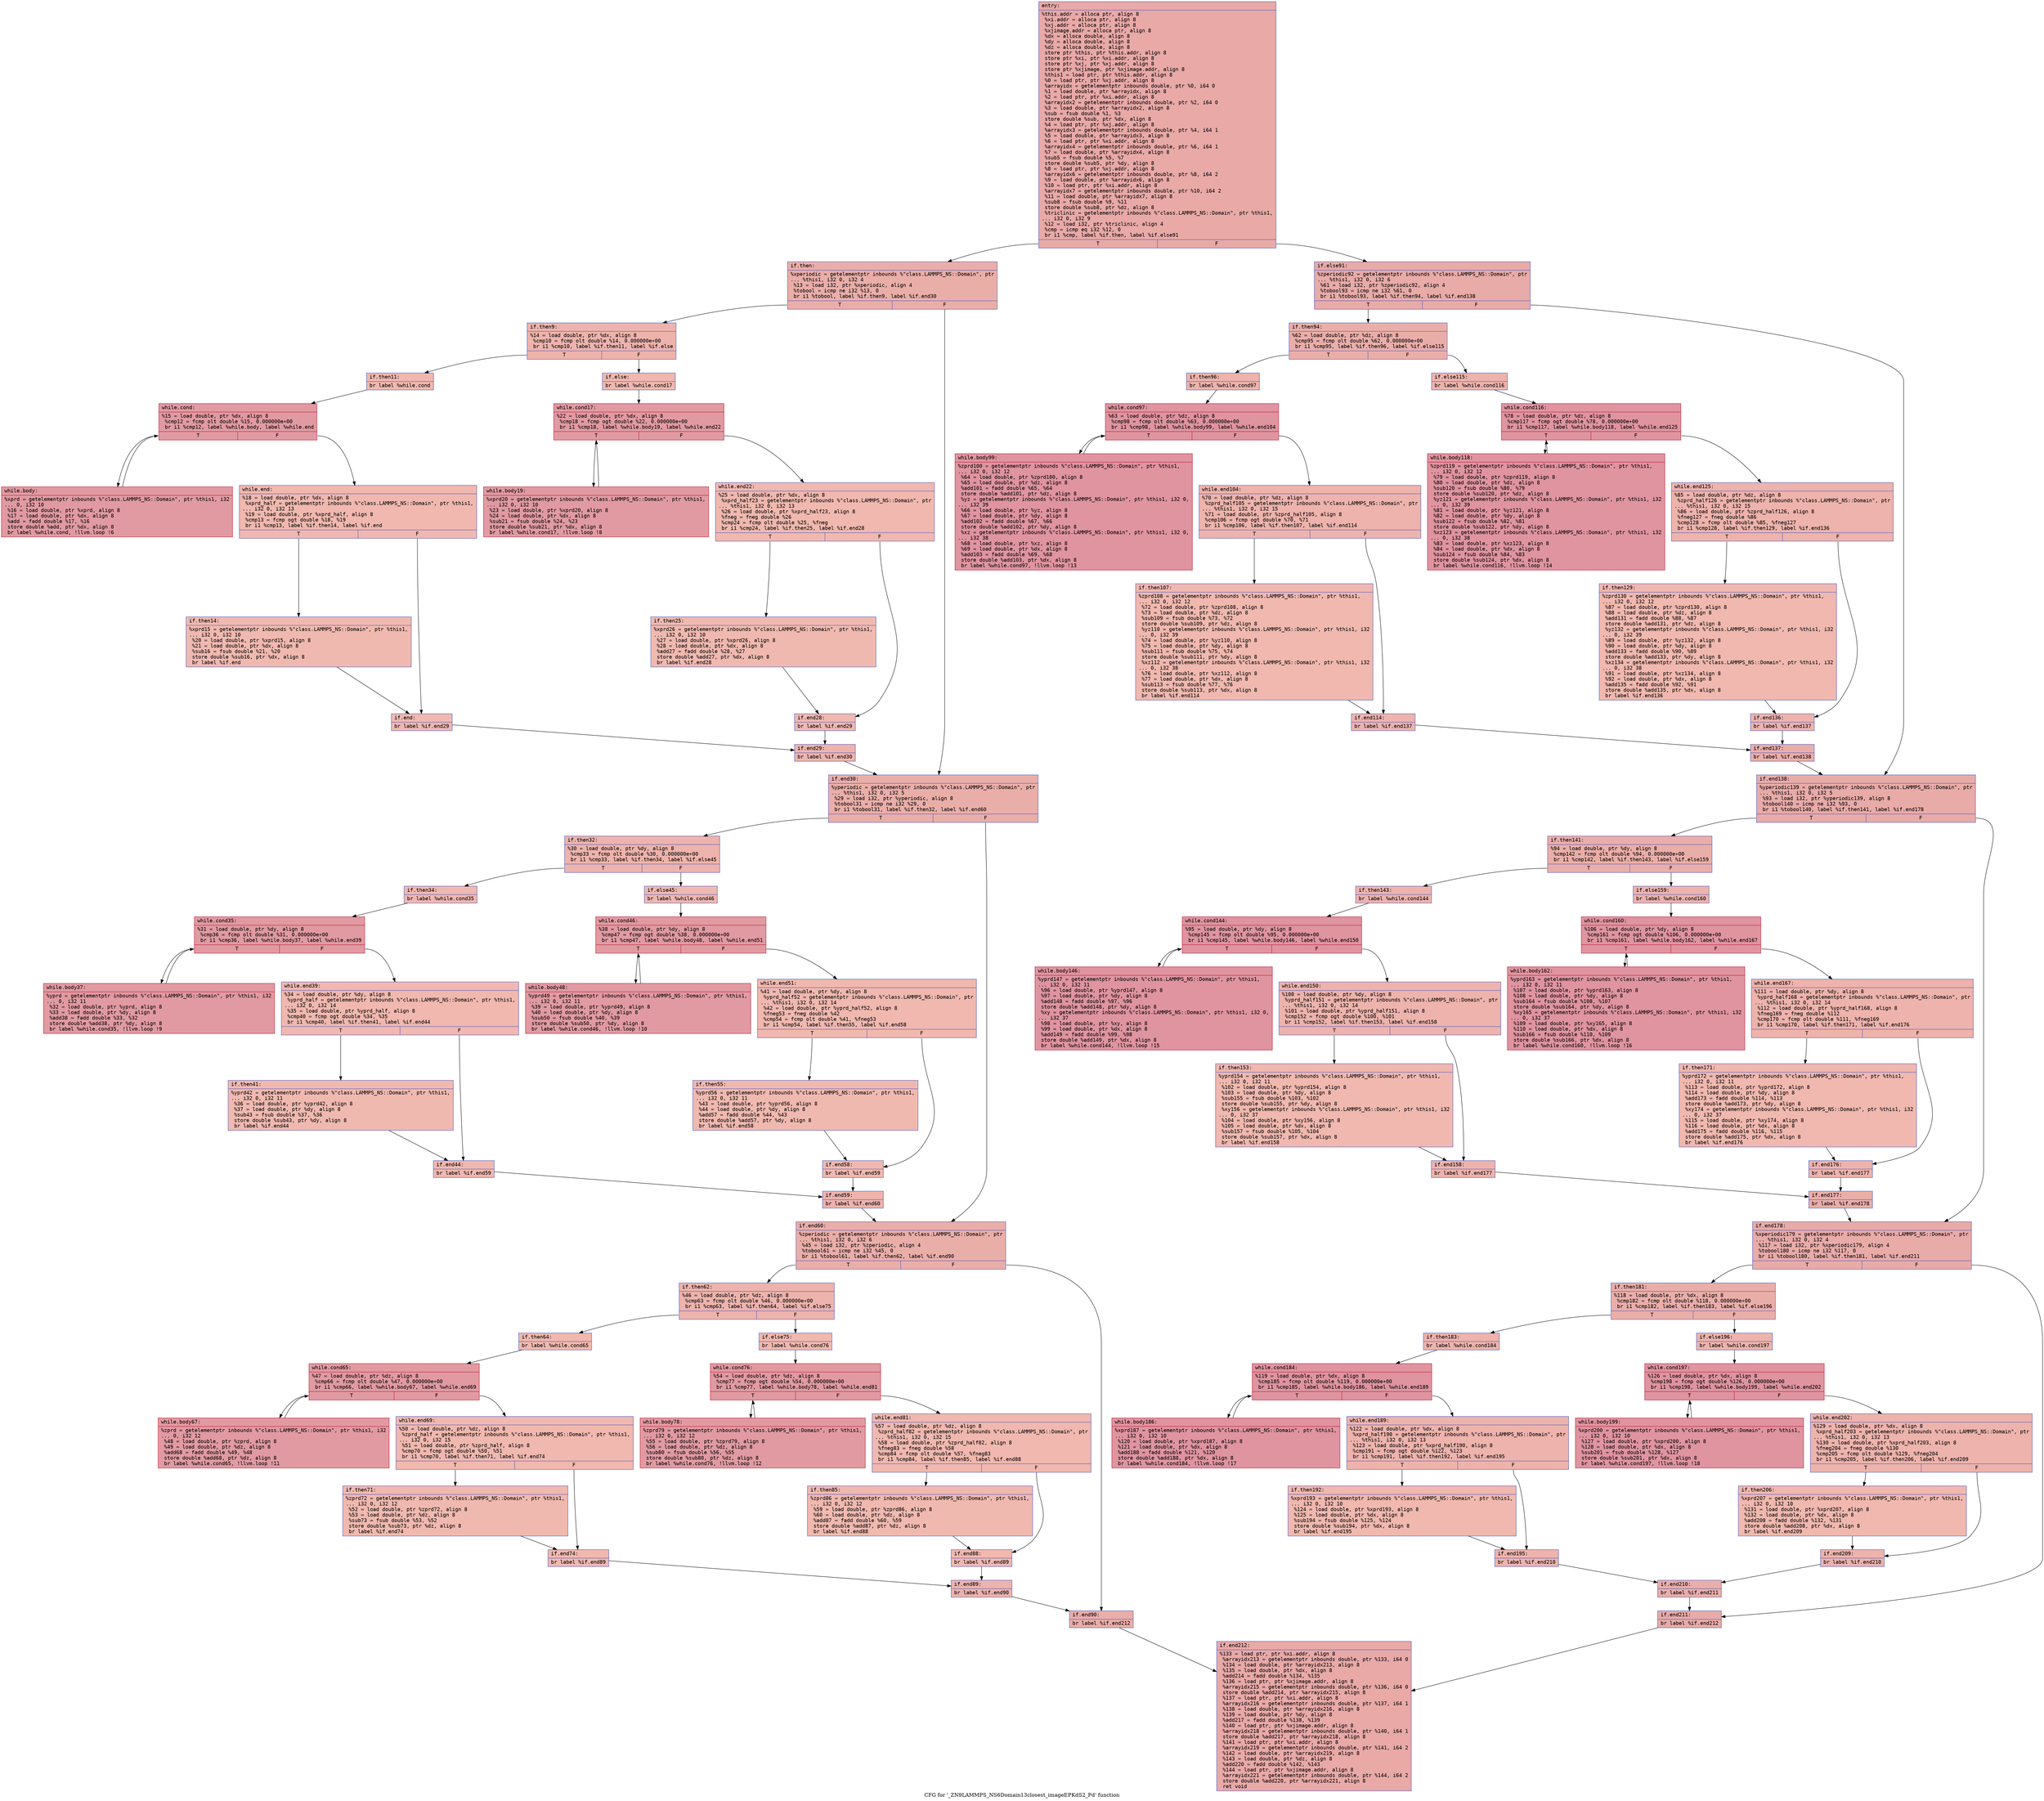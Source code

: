 digraph "CFG for '_ZN9LAMMPS_NS6Domain13closest_imageEPKdS2_Pd' function" {
	label="CFG for '_ZN9LAMMPS_NS6Domain13closest_imageEPKdS2_Pd' function";

	Node0x561837d43e70 [shape=record,color="#3d50c3ff", style=filled, fillcolor="#ca3b3770" fontname="Courier",label="{entry:\l|  %this.addr = alloca ptr, align 8\l  %xi.addr = alloca ptr, align 8\l  %xj.addr = alloca ptr, align 8\l  %xjimage.addr = alloca ptr, align 8\l  %dx = alloca double, align 8\l  %dy = alloca double, align 8\l  %dz = alloca double, align 8\l  store ptr %this, ptr %this.addr, align 8\l  store ptr %xi, ptr %xi.addr, align 8\l  store ptr %xj, ptr %xj.addr, align 8\l  store ptr %xjimage, ptr %xjimage.addr, align 8\l  %this1 = load ptr, ptr %this.addr, align 8\l  %0 = load ptr, ptr %xj.addr, align 8\l  %arrayidx = getelementptr inbounds double, ptr %0, i64 0\l  %1 = load double, ptr %arrayidx, align 8\l  %2 = load ptr, ptr %xi.addr, align 8\l  %arrayidx2 = getelementptr inbounds double, ptr %2, i64 0\l  %3 = load double, ptr %arrayidx2, align 8\l  %sub = fsub double %1, %3\l  store double %sub, ptr %dx, align 8\l  %4 = load ptr, ptr %xj.addr, align 8\l  %arrayidx3 = getelementptr inbounds double, ptr %4, i64 1\l  %5 = load double, ptr %arrayidx3, align 8\l  %6 = load ptr, ptr %xi.addr, align 8\l  %arrayidx4 = getelementptr inbounds double, ptr %6, i64 1\l  %7 = load double, ptr %arrayidx4, align 8\l  %sub5 = fsub double %5, %7\l  store double %sub5, ptr %dy, align 8\l  %8 = load ptr, ptr %xj.addr, align 8\l  %arrayidx6 = getelementptr inbounds double, ptr %8, i64 2\l  %9 = load double, ptr %arrayidx6, align 8\l  %10 = load ptr, ptr %xi.addr, align 8\l  %arrayidx7 = getelementptr inbounds double, ptr %10, i64 2\l  %11 = load double, ptr %arrayidx7, align 8\l  %sub8 = fsub double %9, %11\l  store double %sub8, ptr %dz, align 8\l  %triclinic = getelementptr inbounds %\"class.LAMMPS_NS::Domain\", ptr %this1,\l... i32 0, i32 9\l  %12 = load i32, ptr %triclinic, align 4\l  %cmp = icmp eq i32 %12, 0\l  br i1 %cmp, label %if.then, label %if.else91\l|{<s0>T|<s1>F}}"];
	Node0x561837d43e70:s0 -> Node0x561837d477f0[tooltip="entry -> if.then\nProbability 37.50%" ];
	Node0x561837d43e70:s1 -> Node0x561837d46560[tooltip="entry -> if.else91\nProbability 62.50%" ];
	Node0x561837d477f0 [shape=record,color="#3d50c3ff", style=filled, fillcolor="#d0473d70" fontname="Courier",label="{if.then:\l|  %xperiodic = getelementptr inbounds %\"class.LAMMPS_NS::Domain\", ptr\l... %this1, i32 0, i32 4\l  %13 = load i32, ptr %xperiodic, align 4\l  %tobool = icmp ne i32 %13, 0\l  br i1 %tobool, label %if.then9, label %if.end30\l|{<s0>T|<s1>F}}"];
	Node0x561837d477f0:s0 -> Node0x561837d47d50[tooltip="if.then -> if.then9\nProbability 62.50%" ];
	Node0x561837d477f0:s1 -> Node0x561837d47dd0[tooltip="if.then -> if.end30\nProbability 37.50%" ];
	Node0x561837d47d50 [shape=record,color="#3d50c3ff", style=filled, fillcolor="#d6524470" fontname="Courier",label="{if.then9:\l|  %14 = load double, ptr %dx, align 8\l  %cmp10 = fcmp olt double %14, 0.000000e+00\l  br i1 %cmp10, label %if.then11, label %if.else\l|{<s0>T|<s1>F}}"];
	Node0x561837d47d50:s0 -> Node0x561837d48010[tooltip="if.then9 -> if.then11\nProbability 50.00%" ];
	Node0x561837d47d50:s1 -> Node0x561837d48090[tooltip="if.then9 -> if.else\nProbability 50.00%" ];
	Node0x561837d48010 [shape=record,color="#3d50c3ff", style=filled, fillcolor="#dc5d4a70" fontname="Courier",label="{if.then11:\l|  br label %while.cond\l}"];
	Node0x561837d48010 -> Node0x561837d481b0[tooltip="if.then11 -> while.cond\nProbability 100.00%" ];
	Node0x561837d481b0 [shape=record,color="#b70d28ff", style=filled, fillcolor="#bb1b2c70" fontname="Courier",label="{while.cond:\l|  %15 = load double, ptr %dx, align 8\l  %cmp12 = fcmp olt double %15, 0.000000e+00\l  br i1 %cmp12, label %while.body, label %while.end\l|{<s0>T|<s1>F}}"];
	Node0x561837d481b0:s0 -> Node0x561837d483d0[tooltip="while.cond -> while.body\nProbability 96.88%" ];
	Node0x561837d481b0:s1 -> Node0x561837d48450[tooltip="while.cond -> while.end\nProbability 3.12%" ];
	Node0x561837d483d0 [shape=record,color="#b70d28ff", style=filled, fillcolor="#bb1b2c70" fontname="Courier",label="{while.body:\l|  %xprd = getelementptr inbounds %\"class.LAMMPS_NS::Domain\", ptr %this1, i32\l... 0, i32 10\l  %16 = load double, ptr %xprd, align 8\l  %17 = load double, ptr %dx, align 8\l  %add = fadd double %17, %16\l  store double %add, ptr %dx, align 8\l  br label %while.cond, !llvm.loop !6\l}"];
	Node0x561837d483d0 -> Node0x561837d481b0[tooltip="while.body -> while.cond\nProbability 100.00%" ];
	Node0x561837d48450 [shape=record,color="#3d50c3ff", style=filled, fillcolor="#dc5d4a70" fontname="Courier",label="{while.end:\l|  %18 = load double, ptr %dx, align 8\l  %xprd_half = getelementptr inbounds %\"class.LAMMPS_NS::Domain\", ptr %this1,\l... i32 0, i32 13\l  %19 = load double, ptr %xprd_half, align 8\l  %cmp13 = fcmp ogt double %18, %19\l  br i1 %cmp13, label %if.then14, label %if.end\l|{<s0>T|<s1>F}}"];
	Node0x561837d48450:s0 -> Node0x561837d48d30[tooltip="while.end -> if.then14\nProbability 50.00%" ];
	Node0x561837d48450:s1 -> Node0x561837d48db0[tooltip="while.end -> if.end\nProbability 50.00%" ];
	Node0x561837d48d30 [shape=record,color="#3d50c3ff", style=filled, fillcolor="#de614d70" fontname="Courier",label="{if.then14:\l|  %xprd15 = getelementptr inbounds %\"class.LAMMPS_NS::Domain\", ptr %this1,\l... i32 0, i32 10\l  %20 = load double, ptr %xprd15, align 8\l  %21 = load double, ptr %dx, align 8\l  %sub16 = fsub double %21, %20\l  store double %sub16, ptr %dx, align 8\l  br label %if.end\l}"];
	Node0x561837d48d30 -> Node0x561837d48db0[tooltip="if.then14 -> if.end\nProbability 100.00%" ];
	Node0x561837d48db0 [shape=record,color="#3d50c3ff", style=filled, fillcolor="#dc5d4a70" fontname="Courier",label="{if.end:\l|  br label %if.end29\l}"];
	Node0x561837d48db0 -> Node0x561837d49270[tooltip="if.end -> if.end29\nProbability 100.00%" ];
	Node0x561837d48090 [shape=record,color="#3d50c3ff", style=filled, fillcolor="#dc5d4a70" fontname="Courier",label="{if.else:\l|  br label %while.cond17\l}"];
	Node0x561837d48090 -> Node0x561837d49360[tooltip="if.else -> while.cond17\nProbability 100.00%" ];
	Node0x561837d49360 [shape=record,color="#b70d28ff", style=filled, fillcolor="#bb1b2c70" fontname="Courier",label="{while.cond17:\l|  %22 = load double, ptr %dx, align 8\l  %cmp18 = fcmp ogt double %22, 0.000000e+00\l  br i1 %cmp18, label %while.body19, label %while.end22\l|{<s0>T|<s1>F}}"];
	Node0x561837d49360:s0 -> Node0x561837d49580[tooltip="while.cond17 -> while.body19\nProbability 96.88%" ];
	Node0x561837d49360:s1 -> Node0x561837d47860[tooltip="while.cond17 -> while.end22\nProbability 3.12%" ];
	Node0x561837d49580 [shape=record,color="#b70d28ff", style=filled, fillcolor="#bb1b2c70" fontname="Courier",label="{while.body19:\l|  %xprd20 = getelementptr inbounds %\"class.LAMMPS_NS::Domain\", ptr %this1,\l... i32 0, i32 10\l  %23 = load double, ptr %xprd20, align 8\l  %24 = load double, ptr %dx, align 8\l  %sub21 = fsub double %24, %23\l  store double %sub21, ptr %dx, align 8\l  br label %while.cond17, !llvm.loop !8\l}"];
	Node0x561837d49580 -> Node0x561837d49360[tooltip="while.body19 -> while.cond17\nProbability 100.00%" ];
	Node0x561837d47860 [shape=record,color="#3d50c3ff", style=filled, fillcolor="#dc5d4a70" fontname="Courier",label="{while.end22:\l|  %25 = load double, ptr %dx, align 8\l  %xprd_half23 = getelementptr inbounds %\"class.LAMMPS_NS::Domain\", ptr\l... %this1, i32 0, i32 13\l  %26 = load double, ptr %xprd_half23, align 8\l  %fneg = fneg double %26\l  %cmp24 = fcmp olt double %25, %fneg\l  br i1 %cmp24, label %if.then25, label %if.end28\l|{<s0>T|<s1>F}}"];
	Node0x561837d47860:s0 -> Node0x561837d4a260[tooltip="while.end22 -> if.then25\nProbability 50.00%" ];
	Node0x561837d47860:s1 -> Node0x561837d4a2e0[tooltip="while.end22 -> if.end28\nProbability 50.00%" ];
	Node0x561837d4a260 [shape=record,color="#3d50c3ff", style=filled, fillcolor="#de614d70" fontname="Courier",label="{if.then25:\l|  %xprd26 = getelementptr inbounds %\"class.LAMMPS_NS::Domain\", ptr %this1,\l... i32 0, i32 10\l  %27 = load double, ptr %xprd26, align 8\l  %28 = load double, ptr %dx, align 8\l  %add27 = fadd double %28, %27\l  store double %add27, ptr %dx, align 8\l  br label %if.end28\l}"];
	Node0x561837d4a260 -> Node0x561837d4a2e0[tooltip="if.then25 -> if.end28\nProbability 100.00%" ];
	Node0x561837d4a2e0 [shape=record,color="#3d50c3ff", style=filled, fillcolor="#dc5d4a70" fontname="Courier",label="{if.end28:\l|  br label %if.end29\l}"];
	Node0x561837d4a2e0 -> Node0x561837d49270[tooltip="if.end28 -> if.end29\nProbability 100.00%" ];
	Node0x561837d49270 [shape=record,color="#3d50c3ff", style=filled, fillcolor="#d6524470" fontname="Courier",label="{if.end29:\l|  br label %if.end30\l}"];
	Node0x561837d49270 -> Node0x561837d47dd0[tooltip="if.end29 -> if.end30\nProbability 100.00%" ];
	Node0x561837d47dd0 [shape=record,color="#3d50c3ff", style=filled, fillcolor="#d0473d70" fontname="Courier",label="{if.end30:\l|  %yperiodic = getelementptr inbounds %\"class.LAMMPS_NS::Domain\", ptr\l... %this1, i32 0, i32 5\l  %29 = load i32, ptr %yperiodic, align 8\l  %tobool31 = icmp ne i32 %29, 0\l  br i1 %tobool31, label %if.then32, label %if.end60\l|{<s0>T|<s1>F}}"];
	Node0x561837d47dd0:s0 -> Node0x561837d4aac0[tooltip="if.end30 -> if.then32\nProbability 62.50%" ];
	Node0x561837d47dd0:s1 -> Node0x561837d4ab40[tooltip="if.end30 -> if.end60\nProbability 37.50%" ];
	Node0x561837d4aac0 [shape=record,color="#3d50c3ff", style=filled, fillcolor="#d6524470" fontname="Courier",label="{if.then32:\l|  %30 = load double, ptr %dy, align 8\l  %cmp33 = fcmp olt double %30, 0.000000e+00\l  br i1 %cmp33, label %if.then34, label %if.else45\l|{<s0>T|<s1>F}}"];
	Node0x561837d4aac0:s0 -> Node0x561837d4ada0[tooltip="if.then32 -> if.then34\nProbability 50.00%" ];
	Node0x561837d4aac0:s1 -> Node0x561837d4ae20[tooltip="if.then32 -> if.else45\nProbability 50.00%" ];
	Node0x561837d4ada0 [shape=record,color="#3d50c3ff", style=filled, fillcolor="#dc5d4a70" fontname="Courier",label="{if.then34:\l|  br label %while.cond35\l}"];
	Node0x561837d4ada0 -> Node0x561837d4af50[tooltip="if.then34 -> while.cond35\nProbability 100.00%" ];
	Node0x561837d4af50 [shape=record,color="#b70d28ff", style=filled, fillcolor="#bb1b2c70" fontname="Courier",label="{while.cond35:\l|  %31 = load double, ptr %dy, align 8\l  %cmp36 = fcmp olt double %31, 0.000000e+00\l  br i1 %cmp36, label %while.body37, label %while.end39\l|{<s0>T|<s1>F}}"];
	Node0x561837d4af50:s0 -> Node0x561837d4b170[tooltip="while.cond35 -> while.body37\nProbability 96.88%" ];
	Node0x561837d4af50:s1 -> Node0x561837d4b1f0[tooltip="while.cond35 -> while.end39\nProbability 3.12%" ];
	Node0x561837d4b170 [shape=record,color="#b70d28ff", style=filled, fillcolor="#bb1b2c70" fontname="Courier",label="{while.body37:\l|  %yprd = getelementptr inbounds %\"class.LAMMPS_NS::Domain\", ptr %this1, i32\l... 0, i32 11\l  %32 = load double, ptr %yprd, align 8\l  %33 = load double, ptr %dy, align 8\l  %add38 = fadd double %33, %32\l  store double %add38, ptr %dy, align 8\l  br label %while.cond35, !llvm.loop !9\l}"];
	Node0x561837d4b170 -> Node0x561837d4af50[tooltip="while.body37 -> while.cond35\nProbability 100.00%" ];
	Node0x561837d4b1f0 [shape=record,color="#3d50c3ff", style=filled, fillcolor="#dc5d4a70" fontname="Courier",label="{while.end39:\l|  %34 = load double, ptr %dy, align 8\l  %yprd_half = getelementptr inbounds %\"class.LAMMPS_NS::Domain\", ptr %this1,\l... i32 0, i32 14\l  %35 = load double, ptr %yprd_half, align 8\l  %cmp40 = fcmp ogt double %34, %35\l  br i1 %cmp40, label %if.then41, label %if.end44\l|{<s0>T|<s1>F}}"];
	Node0x561837d4b1f0:s0 -> Node0x561837d4bab0[tooltip="while.end39 -> if.then41\nProbability 50.00%" ];
	Node0x561837d4b1f0:s1 -> Node0x561837d4bb30[tooltip="while.end39 -> if.end44\nProbability 50.00%" ];
	Node0x561837d4bab0 [shape=record,color="#3d50c3ff", style=filled, fillcolor="#de614d70" fontname="Courier",label="{if.then41:\l|  %yprd42 = getelementptr inbounds %\"class.LAMMPS_NS::Domain\", ptr %this1,\l... i32 0, i32 11\l  %36 = load double, ptr %yprd42, align 8\l  %37 = load double, ptr %dy, align 8\l  %sub43 = fsub double %37, %36\l  store double %sub43, ptr %dy, align 8\l  br label %if.end44\l}"];
	Node0x561837d4bab0 -> Node0x561837d4bb30[tooltip="if.then41 -> if.end44\nProbability 100.00%" ];
	Node0x561837d4bb30 [shape=record,color="#3d50c3ff", style=filled, fillcolor="#dc5d4a70" fontname="Courier",label="{if.end44:\l|  br label %if.end59\l}"];
	Node0x561837d4bb30 -> Node0x561837d4c000[tooltip="if.end44 -> if.end59\nProbability 100.00%" ];
	Node0x561837d4ae20 [shape=record,color="#3d50c3ff", style=filled, fillcolor="#dc5d4a70" fontname="Courier",label="{if.else45:\l|  br label %while.cond46\l}"];
	Node0x561837d4ae20 -> Node0x561837d4c0f0[tooltip="if.else45 -> while.cond46\nProbability 100.00%" ];
	Node0x561837d4c0f0 [shape=record,color="#b70d28ff", style=filled, fillcolor="#bb1b2c70" fontname="Courier",label="{while.cond46:\l|  %38 = load double, ptr %dy, align 8\l  %cmp47 = fcmp ogt double %38, 0.000000e+00\l  br i1 %cmp47, label %while.body48, label %while.end51\l|{<s0>T|<s1>F}}"];
	Node0x561837d4c0f0:s0 -> Node0x561837d4c310[tooltip="while.cond46 -> while.body48\nProbability 96.88%" ];
	Node0x561837d4c0f0:s1 -> Node0x561837d4c390[tooltip="while.cond46 -> while.end51\nProbability 3.12%" ];
	Node0x561837d4c310 [shape=record,color="#b70d28ff", style=filled, fillcolor="#bb1b2c70" fontname="Courier",label="{while.body48:\l|  %yprd49 = getelementptr inbounds %\"class.LAMMPS_NS::Domain\", ptr %this1,\l... i32 0, i32 11\l  %39 = load double, ptr %yprd49, align 8\l  %40 = load double, ptr %dy, align 8\l  %sub50 = fsub double %40, %39\l  store double %sub50, ptr %dy, align 8\l  br label %while.cond46, !llvm.loop !10\l}"];
	Node0x561837d4c310 -> Node0x561837d4c0f0[tooltip="while.body48 -> while.cond46\nProbability 100.00%" ];
	Node0x561837d4c390 [shape=record,color="#3d50c3ff", style=filled, fillcolor="#dc5d4a70" fontname="Courier",label="{while.end51:\l|  %41 = load double, ptr %dy, align 8\l  %yprd_half52 = getelementptr inbounds %\"class.LAMMPS_NS::Domain\", ptr\l... %this1, i32 0, i32 14\l  %42 = load double, ptr %yprd_half52, align 8\l  %fneg53 = fneg double %42\l  %cmp54 = fcmp olt double %41, %fneg53\l  br i1 %cmp54, label %if.then55, label %if.end58\l|{<s0>T|<s1>F}}"];
	Node0x561837d4c390:s0 -> Node0x561837d4cce0[tooltip="while.end51 -> if.then55\nProbability 50.00%" ];
	Node0x561837d4c390:s1 -> Node0x561837d4cd60[tooltip="while.end51 -> if.end58\nProbability 50.00%" ];
	Node0x561837d4cce0 [shape=record,color="#3d50c3ff", style=filled, fillcolor="#de614d70" fontname="Courier",label="{if.then55:\l|  %yprd56 = getelementptr inbounds %\"class.LAMMPS_NS::Domain\", ptr %this1,\l... i32 0, i32 11\l  %43 = load double, ptr %yprd56, align 8\l  %44 = load double, ptr %dy, align 8\l  %add57 = fadd double %44, %43\l  store double %add57, ptr %dy, align 8\l  br label %if.end58\l}"];
	Node0x561837d4cce0 -> Node0x561837d4cd60[tooltip="if.then55 -> if.end58\nProbability 100.00%" ];
	Node0x561837d4cd60 [shape=record,color="#3d50c3ff", style=filled, fillcolor="#dc5d4a70" fontname="Courier",label="{if.end58:\l|  br label %if.end59\l}"];
	Node0x561837d4cd60 -> Node0x561837d4c000[tooltip="if.end58 -> if.end59\nProbability 100.00%" ];
	Node0x561837d4c000 [shape=record,color="#3d50c3ff", style=filled, fillcolor="#d6524470" fontname="Courier",label="{if.end59:\l|  br label %if.end60\l}"];
	Node0x561837d4c000 -> Node0x561837d4ab40[tooltip="if.end59 -> if.end60\nProbability 100.00%" ];
	Node0x561837d4ab40 [shape=record,color="#3d50c3ff", style=filled, fillcolor="#d0473d70" fontname="Courier",label="{if.end60:\l|  %zperiodic = getelementptr inbounds %\"class.LAMMPS_NS::Domain\", ptr\l... %this1, i32 0, i32 6\l  %45 = load i32, ptr %zperiodic, align 4\l  %tobool61 = icmp ne i32 %45, 0\l  br i1 %tobool61, label %if.then62, label %if.end90\l|{<s0>T|<s1>F}}"];
	Node0x561837d4ab40:s0 -> Node0x561837d4d540[tooltip="if.end60 -> if.then62\nProbability 62.50%" ];
	Node0x561837d4ab40:s1 -> Node0x561837d4d5c0[tooltip="if.end60 -> if.end90\nProbability 37.50%" ];
	Node0x561837d4d540 [shape=record,color="#3d50c3ff", style=filled, fillcolor="#d6524470" fontname="Courier",label="{if.then62:\l|  %46 = load double, ptr %dz, align 8\l  %cmp63 = fcmp olt double %46, 0.000000e+00\l  br i1 %cmp63, label %if.then64, label %if.else75\l|{<s0>T|<s1>F}}"];
	Node0x561837d4d540:s0 -> Node0x561837d49600[tooltip="if.then62 -> if.then64\nProbability 50.00%" ];
	Node0x561837d4d540:s1 -> Node0x561837d49680[tooltip="if.then62 -> if.else75\nProbability 50.00%" ];
	Node0x561837d49600 [shape=record,color="#3d50c3ff", style=filled, fillcolor="#dc5d4a70" fontname="Courier",label="{if.then64:\l|  br label %while.cond65\l}"];
	Node0x561837d49600 -> Node0x561837d497b0[tooltip="if.then64 -> while.cond65\nProbability 100.00%" ];
	Node0x561837d497b0 [shape=record,color="#b70d28ff", style=filled, fillcolor="#bb1b2c70" fontname="Courier",label="{while.cond65:\l|  %47 = load double, ptr %dz, align 8\l  %cmp66 = fcmp olt double %47, 0.000000e+00\l  br i1 %cmp66, label %while.body67, label %while.end69\l|{<s0>T|<s1>F}}"];
	Node0x561837d497b0:s0 -> Node0x561837d499d0[tooltip="while.cond65 -> while.body67\nProbability 96.88%" ];
	Node0x561837d497b0:s1 -> Node0x561837d49a50[tooltip="while.cond65 -> while.end69\nProbability 3.12%" ];
	Node0x561837d499d0 [shape=record,color="#b70d28ff", style=filled, fillcolor="#bb1b2c70" fontname="Courier",label="{while.body67:\l|  %zprd = getelementptr inbounds %\"class.LAMMPS_NS::Domain\", ptr %this1, i32\l... 0, i32 12\l  %48 = load double, ptr %zprd, align 8\l  %49 = load double, ptr %dz, align 8\l  %add68 = fadd double %49, %48\l  store double %add68, ptr %dz, align 8\l  br label %while.cond65, !llvm.loop !11\l}"];
	Node0x561837d499d0 -> Node0x561837d497b0[tooltip="while.body67 -> while.cond65\nProbability 100.00%" ];
	Node0x561837d49a50 [shape=record,color="#3d50c3ff", style=filled, fillcolor="#dc5d4a70" fontname="Courier",label="{while.end69:\l|  %50 = load double, ptr %dz, align 8\l  %zprd_half = getelementptr inbounds %\"class.LAMMPS_NS::Domain\", ptr %this1,\l... i32 0, i32 15\l  %51 = load double, ptr %zprd_half, align 8\l  %cmp70 = fcmp ogt double %50, %51\l  br i1 %cmp70, label %if.then71, label %if.end74\l|{<s0>T|<s1>F}}"];
	Node0x561837d49a50:s0 -> Node0x561837d4f340[tooltip="while.end69 -> if.then71\nProbability 50.00%" ];
	Node0x561837d49a50:s1 -> Node0x561837d4f3c0[tooltip="while.end69 -> if.end74\nProbability 50.00%" ];
	Node0x561837d4f340 [shape=record,color="#3d50c3ff", style=filled, fillcolor="#de614d70" fontname="Courier",label="{if.then71:\l|  %zprd72 = getelementptr inbounds %\"class.LAMMPS_NS::Domain\", ptr %this1,\l... i32 0, i32 12\l  %52 = load double, ptr %zprd72, align 8\l  %53 = load double, ptr %dz, align 8\l  %sub73 = fsub double %53, %52\l  store double %sub73, ptr %dz, align 8\l  br label %if.end74\l}"];
	Node0x561837d4f340 -> Node0x561837d4f3c0[tooltip="if.then71 -> if.end74\nProbability 100.00%" ];
	Node0x561837d4f3c0 [shape=record,color="#3d50c3ff", style=filled, fillcolor="#dc5d4a70" fontname="Courier",label="{if.end74:\l|  br label %if.end89\l}"];
	Node0x561837d4f3c0 -> Node0x561837d4f890[tooltip="if.end74 -> if.end89\nProbability 100.00%" ];
	Node0x561837d49680 [shape=record,color="#3d50c3ff", style=filled, fillcolor="#dc5d4a70" fontname="Courier",label="{if.else75:\l|  br label %while.cond76\l}"];
	Node0x561837d49680 -> Node0x561837d4f980[tooltip="if.else75 -> while.cond76\nProbability 100.00%" ];
	Node0x561837d4f980 [shape=record,color="#b70d28ff", style=filled, fillcolor="#bb1b2c70" fontname="Courier",label="{while.cond76:\l|  %54 = load double, ptr %dz, align 8\l  %cmp77 = fcmp ogt double %54, 0.000000e+00\l  br i1 %cmp77, label %while.body78, label %while.end81\l|{<s0>T|<s1>F}}"];
	Node0x561837d4f980:s0 -> Node0x561837d4fba0[tooltip="while.cond76 -> while.body78\nProbability 96.88%" ];
	Node0x561837d4f980:s1 -> Node0x561837d4fc20[tooltip="while.cond76 -> while.end81\nProbability 3.12%" ];
	Node0x561837d4fba0 [shape=record,color="#b70d28ff", style=filled, fillcolor="#bb1b2c70" fontname="Courier",label="{while.body78:\l|  %zprd79 = getelementptr inbounds %\"class.LAMMPS_NS::Domain\", ptr %this1,\l... i32 0, i32 12\l  %55 = load double, ptr %zprd79, align 8\l  %56 = load double, ptr %dz, align 8\l  %sub80 = fsub double %56, %55\l  store double %sub80, ptr %dz, align 8\l  br label %while.cond76, !llvm.loop !12\l}"];
	Node0x561837d4fba0 -> Node0x561837d4f980[tooltip="while.body78 -> while.cond76\nProbability 100.00%" ];
	Node0x561837d4fc20 [shape=record,color="#3d50c3ff", style=filled, fillcolor="#dc5d4a70" fontname="Courier",label="{while.end81:\l|  %57 = load double, ptr %dz, align 8\l  %zprd_half82 = getelementptr inbounds %\"class.LAMMPS_NS::Domain\", ptr\l... %this1, i32 0, i32 15\l  %58 = load double, ptr %zprd_half82, align 8\l  %fneg83 = fneg double %58\l  %cmp84 = fcmp olt double %57, %fneg83\l  br i1 %cmp84, label %if.then85, label %if.end88\l|{<s0>T|<s1>F}}"];
	Node0x561837d4fc20:s0 -> Node0x561837d50570[tooltip="while.end81 -> if.then85\nProbability 50.00%" ];
	Node0x561837d4fc20:s1 -> Node0x561837d505f0[tooltip="while.end81 -> if.end88\nProbability 50.00%" ];
	Node0x561837d50570 [shape=record,color="#3d50c3ff", style=filled, fillcolor="#de614d70" fontname="Courier",label="{if.then85:\l|  %zprd86 = getelementptr inbounds %\"class.LAMMPS_NS::Domain\", ptr %this1,\l... i32 0, i32 12\l  %59 = load double, ptr %zprd86, align 8\l  %60 = load double, ptr %dz, align 8\l  %add87 = fadd double %60, %59\l  store double %add87, ptr %dz, align 8\l  br label %if.end88\l}"];
	Node0x561837d50570 -> Node0x561837d505f0[tooltip="if.then85 -> if.end88\nProbability 100.00%" ];
	Node0x561837d505f0 [shape=record,color="#3d50c3ff", style=filled, fillcolor="#dc5d4a70" fontname="Courier",label="{if.end88:\l|  br label %if.end89\l}"];
	Node0x561837d505f0 -> Node0x561837d4f890[tooltip="if.end88 -> if.end89\nProbability 100.00%" ];
	Node0x561837d4f890 [shape=record,color="#3d50c3ff", style=filled, fillcolor="#d6524470" fontname="Courier",label="{if.end89:\l|  br label %if.end90\l}"];
	Node0x561837d4f890 -> Node0x561837d4d5c0[tooltip="if.end89 -> if.end90\nProbability 100.00%" ];
	Node0x561837d4d5c0 [shape=record,color="#3d50c3ff", style=filled, fillcolor="#d0473d70" fontname="Courier",label="{if.end90:\l|  br label %if.end212\l}"];
	Node0x561837d4d5c0 -> Node0x561837d50ba0[tooltip="if.end90 -> if.end212\nProbability 100.00%" ];
	Node0x561837d46560 [shape=record,color="#3d50c3ff", style=filled, fillcolor="#cc403a70" fontname="Courier",label="{if.else91:\l|  %zperiodic92 = getelementptr inbounds %\"class.LAMMPS_NS::Domain\", ptr\l... %this1, i32 0, i32 6\l  %61 = load i32, ptr %zperiodic92, align 4\l  %tobool93 = icmp ne i32 %61, 0\l  br i1 %tobool93, label %if.then94, label %if.end138\l|{<s0>T|<s1>F}}"];
	Node0x561837d46560:s0 -> Node0x561837d50ec0[tooltip="if.else91 -> if.then94\nProbability 62.50%" ];
	Node0x561837d46560:s1 -> Node0x561837d50f40[tooltip="if.else91 -> if.end138\nProbability 37.50%" ];
	Node0x561837d50ec0 [shape=record,color="#3d50c3ff", style=filled, fillcolor="#d0473d70" fontname="Courier",label="{if.then94:\l|  %62 = load double, ptr %dz, align 8\l  %cmp95 = fcmp olt double %62, 0.000000e+00\l  br i1 %cmp95, label %if.then96, label %if.else115\l|{<s0>T|<s1>F}}"];
	Node0x561837d50ec0:s0 -> Node0x561837d511a0[tooltip="if.then94 -> if.then96\nProbability 50.00%" ];
	Node0x561837d50ec0:s1 -> Node0x561837d51220[tooltip="if.then94 -> if.else115\nProbability 50.00%" ];
	Node0x561837d511a0 [shape=record,color="#3d50c3ff", style=filled, fillcolor="#d6524470" fontname="Courier",label="{if.then96:\l|  br label %while.cond97\l}"];
	Node0x561837d511a0 -> Node0x561837d51350[tooltip="if.then96 -> while.cond97\nProbability 100.00%" ];
	Node0x561837d51350 [shape=record,color="#b70d28ff", style=filled, fillcolor="#b70d2870" fontname="Courier",label="{while.cond97:\l|  %63 = load double, ptr %dz, align 8\l  %cmp98 = fcmp olt double %63, 0.000000e+00\l  br i1 %cmp98, label %while.body99, label %while.end104\l|{<s0>T|<s1>F}}"];
	Node0x561837d51350:s0 -> Node0x561837d51570[tooltip="while.cond97 -> while.body99\nProbability 96.88%" ];
	Node0x561837d51350:s1 -> Node0x561837d515f0[tooltip="while.cond97 -> while.end104\nProbability 3.12%" ];
	Node0x561837d51570 [shape=record,color="#b70d28ff", style=filled, fillcolor="#b70d2870" fontname="Courier",label="{while.body99:\l|  %zprd100 = getelementptr inbounds %\"class.LAMMPS_NS::Domain\", ptr %this1,\l... i32 0, i32 12\l  %64 = load double, ptr %zprd100, align 8\l  %65 = load double, ptr %dz, align 8\l  %add101 = fadd double %65, %64\l  store double %add101, ptr %dz, align 8\l  %yz = getelementptr inbounds %\"class.LAMMPS_NS::Domain\", ptr %this1, i32 0,\l... i32 39\l  %66 = load double, ptr %yz, align 8\l  %67 = load double, ptr %dy, align 8\l  %add102 = fadd double %67, %66\l  store double %add102, ptr %dy, align 8\l  %xz = getelementptr inbounds %\"class.LAMMPS_NS::Domain\", ptr %this1, i32 0,\l... i32 38\l  %68 = load double, ptr %xz, align 8\l  %69 = load double, ptr %dx, align 8\l  %add103 = fadd double %69, %68\l  store double %add103, ptr %dx, align 8\l  br label %while.cond97, !llvm.loop !13\l}"];
	Node0x561837d51570 -> Node0x561837d51350[tooltip="while.body99 -> while.cond97\nProbability 100.00%" ];
	Node0x561837d515f0 [shape=record,color="#3d50c3ff", style=filled, fillcolor="#d6524470" fontname="Courier",label="{while.end104:\l|  %70 = load double, ptr %dz, align 8\l  %zprd_half105 = getelementptr inbounds %\"class.LAMMPS_NS::Domain\", ptr\l... %this1, i32 0, i32 15\l  %71 = load double, ptr %zprd_half105, align 8\l  %cmp106 = fcmp ogt double %70, %71\l  br i1 %cmp106, label %if.then107, label %if.end114\l|{<s0>T|<s1>F}}"];
	Node0x561837d515f0:s0 -> Node0x561837d52510[tooltip="while.end104 -> if.then107\nProbability 50.00%" ];
	Node0x561837d515f0:s1 -> Node0x561837d52590[tooltip="while.end104 -> if.end114\nProbability 50.00%" ];
	Node0x561837d52510 [shape=record,color="#3d50c3ff", style=filled, fillcolor="#dc5d4a70" fontname="Courier",label="{if.then107:\l|  %zprd108 = getelementptr inbounds %\"class.LAMMPS_NS::Domain\", ptr %this1,\l... i32 0, i32 12\l  %72 = load double, ptr %zprd108, align 8\l  %73 = load double, ptr %dz, align 8\l  %sub109 = fsub double %73, %72\l  store double %sub109, ptr %dz, align 8\l  %yz110 = getelementptr inbounds %\"class.LAMMPS_NS::Domain\", ptr %this1, i32\l... 0, i32 39\l  %74 = load double, ptr %yz110, align 8\l  %75 = load double, ptr %dy, align 8\l  %sub111 = fsub double %75, %74\l  store double %sub111, ptr %dy, align 8\l  %xz112 = getelementptr inbounds %\"class.LAMMPS_NS::Domain\", ptr %this1, i32\l... 0, i32 38\l  %76 = load double, ptr %xz112, align 8\l  %77 = load double, ptr %dx, align 8\l  %sub113 = fsub double %77, %76\l  store double %sub113, ptr %dx, align 8\l  br label %if.end114\l}"];
	Node0x561837d52510 -> Node0x561837d52590[tooltip="if.then107 -> if.end114\nProbability 100.00%" ];
	Node0x561837d52590 [shape=record,color="#3d50c3ff", style=filled, fillcolor="#d6524470" fontname="Courier",label="{if.end114:\l|  br label %if.end137\l}"];
	Node0x561837d52590 -> Node0x561837d530c0[tooltip="if.end114 -> if.end137\nProbability 100.00%" ];
	Node0x561837d51220 [shape=record,color="#3d50c3ff", style=filled, fillcolor="#d6524470" fontname="Courier",label="{if.else115:\l|  br label %while.cond116\l}"];
	Node0x561837d51220 -> Node0x561837d531b0[tooltip="if.else115 -> while.cond116\nProbability 100.00%" ];
	Node0x561837d531b0 [shape=record,color="#b70d28ff", style=filled, fillcolor="#b70d2870" fontname="Courier",label="{while.cond116:\l|  %78 = load double, ptr %dz, align 8\l  %cmp117 = fcmp ogt double %78, 0.000000e+00\l  br i1 %cmp117, label %while.body118, label %while.end125\l|{<s0>T|<s1>F}}"];
	Node0x561837d531b0:s0 -> Node0x561837d533d0[tooltip="while.cond116 -> while.body118\nProbability 96.88%" ];
	Node0x561837d531b0:s1 -> Node0x561837d53450[tooltip="while.cond116 -> while.end125\nProbability 3.12%" ];
	Node0x561837d533d0 [shape=record,color="#b70d28ff", style=filled, fillcolor="#b70d2870" fontname="Courier",label="{while.body118:\l|  %zprd119 = getelementptr inbounds %\"class.LAMMPS_NS::Domain\", ptr %this1,\l... i32 0, i32 12\l  %79 = load double, ptr %zprd119, align 8\l  %80 = load double, ptr %dz, align 8\l  %sub120 = fsub double %80, %79\l  store double %sub120, ptr %dz, align 8\l  %yz121 = getelementptr inbounds %\"class.LAMMPS_NS::Domain\", ptr %this1, i32\l... 0, i32 39\l  %81 = load double, ptr %yz121, align 8\l  %82 = load double, ptr %dy, align 8\l  %sub122 = fsub double %82, %81\l  store double %sub122, ptr %dy, align 8\l  %xz123 = getelementptr inbounds %\"class.LAMMPS_NS::Domain\", ptr %this1, i32\l... 0, i32 38\l  %83 = load double, ptr %xz123, align 8\l  %84 = load double, ptr %dx, align 8\l  %sub124 = fsub double %84, %83\l  store double %sub124, ptr %dx, align 8\l  br label %while.cond116, !llvm.loop !14\l}"];
	Node0x561837d533d0 -> Node0x561837d531b0[tooltip="while.body118 -> while.cond116\nProbability 100.00%" ];
	Node0x561837d53450 [shape=record,color="#3d50c3ff", style=filled, fillcolor="#d6524470" fontname="Courier",label="{while.end125:\l|  %85 = load double, ptr %dz, align 8\l  %zprd_half126 = getelementptr inbounds %\"class.LAMMPS_NS::Domain\", ptr\l... %this1, i32 0, i32 15\l  %86 = load double, ptr %zprd_half126, align 8\l  %fneg127 = fneg double %86\l  %cmp128 = fcmp olt double %85, %fneg127\l  br i1 %cmp128, label %if.then129, label %if.end136\l|{<s0>T|<s1>F}}"];
	Node0x561837d53450:s0 -> Node0x561837d54400[tooltip="while.end125 -> if.then129\nProbability 50.00%" ];
	Node0x561837d53450:s1 -> Node0x561837d54480[tooltip="while.end125 -> if.end136\nProbability 50.00%" ];
	Node0x561837d54400 [shape=record,color="#3d50c3ff", style=filled, fillcolor="#dc5d4a70" fontname="Courier",label="{if.then129:\l|  %zprd130 = getelementptr inbounds %\"class.LAMMPS_NS::Domain\", ptr %this1,\l... i32 0, i32 12\l  %87 = load double, ptr %zprd130, align 8\l  %88 = load double, ptr %dz, align 8\l  %add131 = fadd double %88, %87\l  store double %add131, ptr %dz, align 8\l  %yz132 = getelementptr inbounds %\"class.LAMMPS_NS::Domain\", ptr %this1, i32\l... 0, i32 39\l  %89 = load double, ptr %yz132, align 8\l  %90 = load double, ptr %dy, align 8\l  %add133 = fadd double %90, %89\l  store double %add133, ptr %dy, align 8\l  %xz134 = getelementptr inbounds %\"class.LAMMPS_NS::Domain\", ptr %this1, i32\l... 0, i32 38\l  %91 = load double, ptr %xz134, align 8\l  %92 = load double, ptr %dx, align 8\l  %add135 = fadd double %92, %91\l  store double %add135, ptr %dx, align 8\l  br label %if.end136\l}"];
	Node0x561837d54400 -> Node0x561837d54480[tooltip="if.then129 -> if.end136\nProbability 100.00%" ];
	Node0x561837d54480 [shape=record,color="#3d50c3ff", style=filled, fillcolor="#d6524470" fontname="Courier",label="{if.end136:\l|  br label %if.end137\l}"];
	Node0x561837d54480 -> Node0x561837d530c0[tooltip="if.end136 -> if.end137\nProbability 100.00%" ];
	Node0x561837d530c0 [shape=record,color="#3d50c3ff", style=filled, fillcolor="#d0473d70" fontname="Courier",label="{if.end137:\l|  br label %if.end138\l}"];
	Node0x561837d530c0 -> Node0x561837d50f40[tooltip="if.end137 -> if.end138\nProbability 100.00%" ];
	Node0x561837d50f40 [shape=record,color="#3d50c3ff", style=filled, fillcolor="#cc403a70" fontname="Courier",label="{if.end138:\l|  %yperiodic139 = getelementptr inbounds %\"class.LAMMPS_NS::Domain\", ptr\l... %this1, i32 0, i32 5\l  %93 = load i32, ptr %yperiodic139, align 8\l  %tobool140 = icmp ne i32 %93, 0\l  br i1 %tobool140, label %if.then141, label %if.end178\l|{<s0>T|<s1>F}}"];
	Node0x561837d50f40:s0 -> Node0x561837d552c0[tooltip="if.end138 -> if.then141\nProbability 62.50%" ];
	Node0x561837d50f40:s1 -> Node0x561837d55340[tooltip="if.end138 -> if.end178\nProbability 37.50%" ];
	Node0x561837d552c0 [shape=record,color="#3d50c3ff", style=filled, fillcolor="#d0473d70" fontname="Courier",label="{if.then141:\l|  %94 = load double, ptr %dy, align 8\l  %cmp142 = fcmp olt double %94, 0.000000e+00\l  br i1 %cmp142, label %if.then143, label %if.else159\l|{<s0>T|<s1>F}}"];
	Node0x561837d552c0:s0 -> Node0x561837d555a0[tooltip="if.then141 -> if.then143\nProbability 50.00%" ];
	Node0x561837d552c0:s1 -> Node0x561837d55620[tooltip="if.then141 -> if.else159\nProbability 50.00%" ];
	Node0x561837d555a0 [shape=record,color="#3d50c3ff", style=filled, fillcolor="#d6524470" fontname="Courier",label="{if.then143:\l|  br label %while.cond144\l}"];
	Node0x561837d555a0 -> Node0x561837d55750[tooltip="if.then143 -> while.cond144\nProbability 100.00%" ];
	Node0x561837d55750 [shape=record,color="#b70d28ff", style=filled, fillcolor="#b70d2870" fontname="Courier",label="{while.cond144:\l|  %95 = load double, ptr %dy, align 8\l  %cmp145 = fcmp olt double %95, 0.000000e+00\l  br i1 %cmp145, label %while.body146, label %while.end150\l|{<s0>T|<s1>F}}"];
	Node0x561837d55750:s0 -> Node0x561837d4e4f0[tooltip="while.cond144 -> while.body146\nProbability 96.88%" ];
	Node0x561837d55750:s1 -> Node0x561837d4e570[tooltip="while.cond144 -> while.end150\nProbability 3.12%" ];
	Node0x561837d4e4f0 [shape=record,color="#b70d28ff", style=filled, fillcolor="#b70d2870" fontname="Courier",label="{while.body146:\l|  %yprd147 = getelementptr inbounds %\"class.LAMMPS_NS::Domain\", ptr %this1,\l... i32 0, i32 11\l  %96 = load double, ptr %yprd147, align 8\l  %97 = load double, ptr %dy, align 8\l  %add148 = fadd double %97, %96\l  store double %add148, ptr %dy, align 8\l  %xy = getelementptr inbounds %\"class.LAMMPS_NS::Domain\", ptr %this1, i32 0,\l... i32 37\l  %98 = load double, ptr %xy, align 8\l  %99 = load double, ptr %dx, align 8\l  %add149 = fadd double %99, %98\l  store double %add149, ptr %dx, align 8\l  br label %while.cond144, !llvm.loop !15\l}"];
	Node0x561837d4e4f0 -> Node0x561837d55750[tooltip="while.body146 -> while.cond144\nProbability 100.00%" ];
	Node0x561837d4e570 [shape=record,color="#3d50c3ff", style=filled, fillcolor="#d6524470" fontname="Courier",label="{while.end150:\l|  %100 = load double, ptr %dy, align 8\l  %yprd_half151 = getelementptr inbounds %\"class.LAMMPS_NS::Domain\", ptr\l... %this1, i32 0, i32 14\l  %101 = load double, ptr %yprd_half151, align 8\l  %cmp152 = fcmp ogt double %100, %101\l  br i1 %cmp152, label %if.then153, label %if.end158\l|{<s0>T|<s1>F}}"];
	Node0x561837d4e570:s0 -> Node0x561837d56df0[tooltip="while.end150 -> if.then153\nProbability 50.00%" ];
	Node0x561837d4e570:s1 -> Node0x561837d4d820[tooltip="while.end150 -> if.end158\nProbability 50.00%" ];
	Node0x561837d56df0 [shape=record,color="#3d50c3ff", style=filled, fillcolor="#dc5d4a70" fontname="Courier",label="{if.then153:\l|  %yprd154 = getelementptr inbounds %\"class.LAMMPS_NS::Domain\", ptr %this1,\l... i32 0, i32 11\l  %102 = load double, ptr %yprd154, align 8\l  %103 = load double, ptr %dy, align 8\l  %sub155 = fsub double %103, %102\l  store double %sub155, ptr %dy, align 8\l  %xy156 = getelementptr inbounds %\"class.LAMMPS_NS::Domain\", ptr %this1, i32\l... 0, i32 37\l  %104 = load double, ptr %xy156, align 8\l  %105 = load double, ptr %dx, align 8\l  %sub157 = fsub double %105, %104\l  store double %sub157, ptr %dx, align 8\l  br label %if.end158\l}"];
	Node0x561837d56df0 -> Node0x561837d4d820[tooltip="if.then153 -> if.end158\nProbability 100.00%" ];
	Node0x561837d4d820 [shape=record,color="#3d50c3ff", style=filled, fillcolor="#d6524470" fontname="Courier",label="{if.end158:\l|  br label %if.end177\l}"];
	Node0x561837d4d820 -> Node0x561837d4e020[tooltip="if.end158 -> if.end177\nProbability 100.00%" ];
	Node0x561837d55620 [shape=record,color="#3d50c3ff", style=filled, fillcolor="#d6524470" fontname="Courier",label="{if.else159:\l|  br label %while.cond160\l}"];
	Node0x561837d55620 -> Node0x561837d4e110[tooltip="if.else159 -> while.cond160\nProbability 100.00%" ];
	Node0x561837d4e110 [shape=record,color="#b70d28ff", style=filled, fillcolor="#b70d2870" fontname="Courier",label="{while.cond160:\l|  %106 = load double, ptr %dy, align 8\l  %cmp161 = fcmp ogt double %106, 0.000000e+00\l  br i1 %cmp161, label %while.body162, label %while.end167\l|{<s0>T|<s1>F}}"];
	Node0x561837d4e110:s0 -> Node0x561837d4e330[tooltip="while.cond160 -> while.body162\nProbability 96.88%" ];
	Node0x561837d4e110:s1 -> Node0x561837d4e3b0[tooltip="while.cond160 -> while.end167\nProbability 3.12%" ];
	Node0x561837d4e330 [shape=record,color="#b70d28ff", style=filled, fillcolor="#b70d2870" fontname="Courier",label="{while.body162:\l|  %yprd163 = getelementptr inbounds %\"class.LAMMPS_NS::Domain\", ptr %this1,\l... i32 0, i32 11\l  %107 = load double, ptr %yprd163, align 8\l  %108 = load double, ptr %dy, align 8\l  %sub164 = fsub double %108, %107\l  store double %sub164, ptr %dy, align 8\l  %xy165 = getelementptr inbounds %\"class.LAMMPS_NS::Domain\", ptr %this1, i32\l... 0, i32 37\l  %109 = load double, ptr %xy165, align 8\l  %110 = load double, ptr %dx, align 8\l  %sub166 = fsub double %110, %109\l  store double %sub166, ptr %dx, align 8\l  br label %while.cond160, !llvm.loop !16\l}"];
	Node0x561837d4e330 -> Node0x561837d4e110[tooltip="while.body162 -> while.cond160\nProbability 100.00%" ];
	Node0x561837d4e3b0 [shape=record,color="#3d50c3ff", style=filled, fillcolor="#d6524470" fontname="Courier",label="{while.end167:\l|  %111 = load double, ptr %dy, align 8\l  %yprd_half168 = getelementptr inbounds %\"class.LAMMPS_NS::Domain\", ptr\l... %this1, i32 0, i32 14\l  %112 = load double, ptr %yprd_half168, align 8\l  %fneg169 = fneg double %112\l  %cmp170 = fcmp olt double %111, %fneg169\l  br i1 %cmp170, label %if.then171, label %if.end176\l|{<s0>T|<s1>F}}"];
	Node0x561837d4e3b0:s0 -> Node0x561837d59290[tooltip="while.end167 -> if.then171\nProbability 50.00%" ];
	Node0x561837d4e3b0:s1 -> Node0x561837d59310[tooltip="while.end167 -> if.end176\nProbability 50.00%" ];
	Node0x561837d59290 [shape=record,color="#3d50c3ff", style=filled, fillcolor="#dc5d4a70" fontname="Courier",label="{if.then171:\l|  %yprd172 = getelementptr inbounds %\"class.LAMMPS_NS::Domain\", ptr %this1,\l... i32 0, i32 11\l  %113 = load double, ptr %yprd172, align 8\l  %114 = load double, ptr %dy, align 8\l  %add173 = fadd double %114, %113\l  store double %add173, ptr %dy, align 8\l  %xy174 = getelementptr inbounds %\"class.LAMMPS_NS::Domain\", ptr %this1, i32\l... 0, i32 37\l  %115 = load double, ptr %xy174, align 8\l  %116 = load double, ptr %dx, align 8\l  %add175 = fadd double %116, %115\l  store double %add175, ptr %dx, align 8\l  br label %if.end176\l}"];
	Node0x561837d59290 -> Node0x561837d59310[tooltip="if.then171 -> if.end176\nProbability 100.00%" ];
	Node0x561837d59310 [shape=record,color="#3d50c3ff", style=filled, fillcolor="#d6524470" fontname="Courier",label="{if.end176:\l|  br label %if.end177\l}"];
	Node0x561837d59310 -> Node0x561837d4e020[tooltip="if.end176 -> if.end177\nProbability 100.00%" ];
	Node0x561837d4e020 [shape=record,color="#3d50c3ff", style=filled, fillcolor="#d0473d70" fontname="Courier",label="{if.end177:\l|  br label %if.end178\l}"];
	Node0x561837d4e020 -> Node0x561837d55340[tooltip="if.end177 -> if.end178\nProbability 100.00%" ];
	Node0x561837d55340 [shape=record,color="#3d50c3ff", style=filled, fillcolor="#cc403a70" fontname="Courier",label="{if.end178:\l|  %xperiodic179 = getelementptr inbounds %\"class.LAMMPS_NS::Domain\", ptr\l... %this1, i32 0, i32 4\l  %117 = load i32, ptr %xperiodic179, align 4\l  %tobool180 = icmp ne i32 %117, 0\l  br i1 %tobool180, label %if.then181, label %if.end211\l|{<s0>T|<s1>F}}"];
	Node0x561837d55340:s0 -> Node0x561837d59e20[tooltip="if.end178 -> if.then181\nProbability 62.50%" ];
	Node0x561837d55340:s1 -> Node0x561837d59ea0[tooltip="if.end178 -> if.end211\nProbability 37.50%" ];
	Node0x561837d59e20 [shape=record,color="#3d50c3ff", style=filled, fillcolor="#d0473d70" fontname="Courier",label="{if.then181:\l|  %118 = load double, ptr %dx, align 8\l  %cmp182 = fcmp olt double %118, 0.000000e+00\l  br i1 %cmp182, label %if.then183, label %if.else196\l|{<s0>T|<s1>F}}"];
	Node0x561837d59e20:s0 -> Node0x561837d5a100[tooltip="if.then181 -> if.then183\nProbability 50.00%" ];
	Node0x561837d59e20:s1 -> Node0x561837d5a180[tooltip="if.then181 -> if.else196\nProbability 50.00%" ];
	Node0x561837d5a100 [shape=record,color="#3d50c3ff", style=filled, fillcolor="#d6524470" fontname="Courier",label="{if.then183:\l|  br label %while.cond184\l}"];
	Node0x561837d5a100 -> Node0x561837d5a2b0[tooltip="if.then183 -> while.cond184\nProbability 100.00%" ];
	Node0x561837d5a2b0 [shape=record,color="#b70d28ff", style=filled, fillcolor="#b70d2870" fontname="Courier",label="{while.cond184:\l|  %119 = load double, ptr %dx, align 8\l  %cmp185 = fcmp olt double %119, 0.000000e+00\l  br i1 %cmp185, label %while.body186, label %while.end189\l|{<s0>T|<s1>F}}"];
	Node0x561837d5a2b0:s0 -> Node0x561837d5a4d0[tooltip="while.cond184 -> while.body186\nProbability 96.88%" ];
	Node0x561837d5a2b0:s1 -> Node0x561837d5a550[tooltip="while.cond184 -> while.end189\nProbability 3.12%" ];
	Node0x561837d5a4d0 [shape=record,color="#b70d28ff", style=filled, fillcolor="#b70d2870" fontname="Courier",label="{while.body186:\l|  %xprd187 = getelementptr inbounds %\"class.LAMMPS_NS::Domain\", ptr %this1,\l... i32 0, i32 10\l  %120 = load double, ptr %xprd187, align 8\l  %121 = load double, ptr %dx, align 8\l  %add188 = fadd double %121, %120\l  store double %add188, ptr %dx, align 8\l  br label %while.cond184, !llvm.loop !17\l}"];
	Node0x561837d5a4d0 -> Node0x561837d5a2b0[tooltip="while.body186 -> while.cond184\nProbability 100.00%" ];
	Node0x561837d5a550 [shape=record,color="#3d50c3ff", style=filled, fillcolor="#d6524470" fontname="Courier",label="{while.end189:\l|  %122 = load double, ptr %dx, align 8\l  %xprd_half190 = getelementptr inbounds %\"class.LAMMPS_NS::Domain\", ptr\l... %this1, i32 0, i32 13\l  %123 = load double, ptr %xprd_half190, align 8\l  %cmp191 = fcmp ogt double %122, %123\l  br i1 %cmp191, label %if.then192, label %if.end195\l|{<s0>T|<s1>F}}"];
	Node0x561837d5a550:s0 -> Node0x561837d5ae10[tooltip="while.end189 -> if.then192\nProbability 50.00%" ];
	Node0x561837d5a550:s1 -> Node0x561837d5ae90[tooltip="while.end189 -> if.end195\nProbability 50.00%" ];
	Node0x561837d5ae10 [shape=record,color="#3d50c3ff", style=filled, fillcolor="#dc5d4a70" fontname="Courier",label="{if.then192:\l|  %xprd193 = getelementptr inbounds %\"class.LAMMPS_NS::Domain\", ptr %this1,\l... i32 0, i32 10\l  %124 = load double, ptr %xprd193, align 8\l  %125 = load double, ptr %dx, align 8\l  %sub194 = fsub double %125, %124\l  store double %sub194, ptr %dx, align 8\l  br label %if.end195\l}"];
	Node0x561837d5ae10 -> Node0x561837d5ae90[tooltip="if.then192 -> if.end195\nProbability 100.00%" ];
	Node0x561837d5ae90 [shape=record,color="#3d50c3ff", style=filled, fillcolor="#d6524470" fontname="Courier",label="{if.end195:\l|  br label %if.end210\l}"];
	Node0x561837d5ae90 -> Node0x561837d5b360[tooltip="if.end195 -> if.end210\nProbability 100.00%" ];
	Node0x561837d5a180 [shape=record,color="#3d50c3ff", style=filled, fillcolor="#d6524470" fontname="Courier",label="{if.else196:\l|  br label %while.cond197\l}"];
	Node0x561837d5a180 -> Node0x561837d5b450[tooltip="if.else196 -> while.cond197\nProbability 100.00%" ];
	Node0x561837d5b450 [shape=record,color="#b70d28ff", style=filled, fillcolor="#b70d2870" fontname="Courier",label="{while.cond197:\l|  %126 = load double, ptr %dx, align 8\l  %cmp198 = fcmp ogt double %126, 0.000000e+00\l  br i1 %cmp198, label %while.body199, label %while.end202\l|{<s0>T|<s1>F}}"];
	Node0x561837d5b450:s0 -> Node0x561837d5b670[tooltip="while.cond197 -> while.body199\nProbability 96.88%" ];
	Node0x561837d5b450:s1 -> Node0x561837d5b6f0[tooltip="while.cond197 -> while.end202\nProbability 3.12%" ];
	Node0x561837d5b670 [shape=record,color="#b70d28ff", style=filled, fillcolor="#b70d2870" fontname="Courier",label="{while.body199:\l|  %xprd200 = getelementptr inbounds %\"class.LAMMPS_NS::Domain\", ptr %this1,\l... i32 0, i32 10\l  %127 = load double, ptr %xprd200, align 8\l  %128 = load double, ptr %dx, align 8\l  %sub201 = fsub double %128, %127\l  store double %sub201, ptr %dx, align 8\l  br label %while.cond197, !llvm.loop !18\l}"];
	Node0x561837d5b670 -> Node0x561837d5b450[tooltip="while.body199 -> while.cond197\nProbability 100.00%" ];
	Node0x561837d5b6f0 [shape=record,color="#3d50c3ff", style=filled, fillcolor="#d6524470" fontname="Courier",label="{while.end202:\l|  %129 = load double, ptr %dx, align 8\l  %xprd_half203 = getelementptr inbounds %\"class.LAMMPS_NS::Domain\", ptr\l... %this1, i32 0, i32 13\l  %130 = load double, ptr %xprd_half203, align 8\l  %fneg204 = fneg double %130\l  %cmp205 = fcmp olt double %129, %fneg204\l  br i1 %cmp205, label %if.then206, label %if.end209\l|{<s0>T|<s1>F}}"];
	Node0x561837d5b6f0:s0 -> Node0x561837d5c040[tooltip="while.end202 -> if.then206\nProbability 50.00%" ];
	Node0x561837d5b6f0:s1 -> Node0x561837d5c0c0[tooltip="while.end202 -> if.end209\nProbability 50.00%" ];
	Node0x561837d5c040 [shape=record,color="#3d50c3ff", style=filled, fillcolor="#dc5d4a70" fontname="Courier",label="{if.then206:\l|  %xprd207 = getelementptr inbounds %\"class.LAMMPS_NS::Domain\", ptr %this1,\l... i32 0, i32 10\l  %131 = load double, ptr %xprd207, align 8\l  %132 = load double, ptr %dx, align 8\l  %add208 = fadd double %132, %131\l  store double %add208, ptr %dx, align 8\l  br label %if.end209\l}"];
	Node0x561837d5c040 -> Node0x561837d5c0c0[tooltip="if.then206 -> if.end209\nProbability 100.00%" ];
	Node0x561837d5c0c0 [shape=record,color="#3d50c3ff", style=filled, fillcolor="#d6524470" fontname="Courier",label="{if.end209:\l|  br label %if.end210\l}"];
	Node0x561837d5c0c0 -> Node0x561837d5b360[tooltip="if.end209 -> if.end210\nProbability 100.00%" ];
	Node0x561837d5b360 [shape=record,color="#3d50c3ff", style=filled, fillcolor="#d0473d70" fontname="Courier",label="{if.end210:\l|  br label %if.end211\l}"];
	Node0x561837d5b360 -> Node0x561837d59ea0[tooltip="if.end210 -> if.end211\nProbability 100.00%" ];
	Node0x561837d59ea0 [shape=record,color="#3d50c3ff", style=filled, fillcolor="#cc403a70" fontname="Courier",label="{if.end211:\l|  br label %if.end212\l}"];
	Node0x561837d59ea0 -> Node0x561837d50ba0[tooltip="if.end211 -> if.end212\nProbability 100.00%" ];
	Node0x561837d50ba0 [shape=record,color="#3d50c3ff", style=filled, fillcolor="#ca3b3770" fontname="Courier",label="{if.end212:\l|  %133 = load ptr, ptr %xi.addr, align 8\l  %arrayidx213 = getelementptr inbounds double, ptr %133, i64 0\l  %134 = load double, ptr %arrayidx213, align 8\l  %135 = load double, ptr %dx, align 8\l  %add214 = fadd double %134, %135\l  %136 = load ptr, ptr %xjimage.addr, align 8\l  %arrayidx215 = getelementptr inbounds double, ptr %136, i64 0\l  store double %add214, ptr %arrayidx215, align 8\l  %137 = load ptr, ptr %xi.addr, align 8\l  %arrayidx216 = getelementptr inbounds double, ptr %137, i64 1\l  %138 = load double, ptr %arrayidx216, align 8\l  %139 = load double, ptr %dy, align 8\l  %add217 = fadd double %138, %139\l  %140 = load ptr, ptr %xjimage.addr, align 8\l  %arrayidx218 = getelementptr inbounds double, ptr %140, i64 1\l  store double %add217, ptr %arrayidx218, align 8\l  %141 = load ptr, ptr %xi.addr, align 8\l  %arrayidx219 = getelementptr inbounds double, ptr %141, i64 2\l  %142 = load double, ptr %arrayidx219, align 8\l  %143 = load double, ptr %dz, align 8\l  %add220 = fadd double %142, %143\l  %144 = load ptr, ptr %xjimage.addr, align 8\l  %arrayidx221 = getelementptr inbounds double, ptr %144, i64 2\l  store double %add220, ptr %arrayidx221, align 8\l  ret void\l}"];
}
